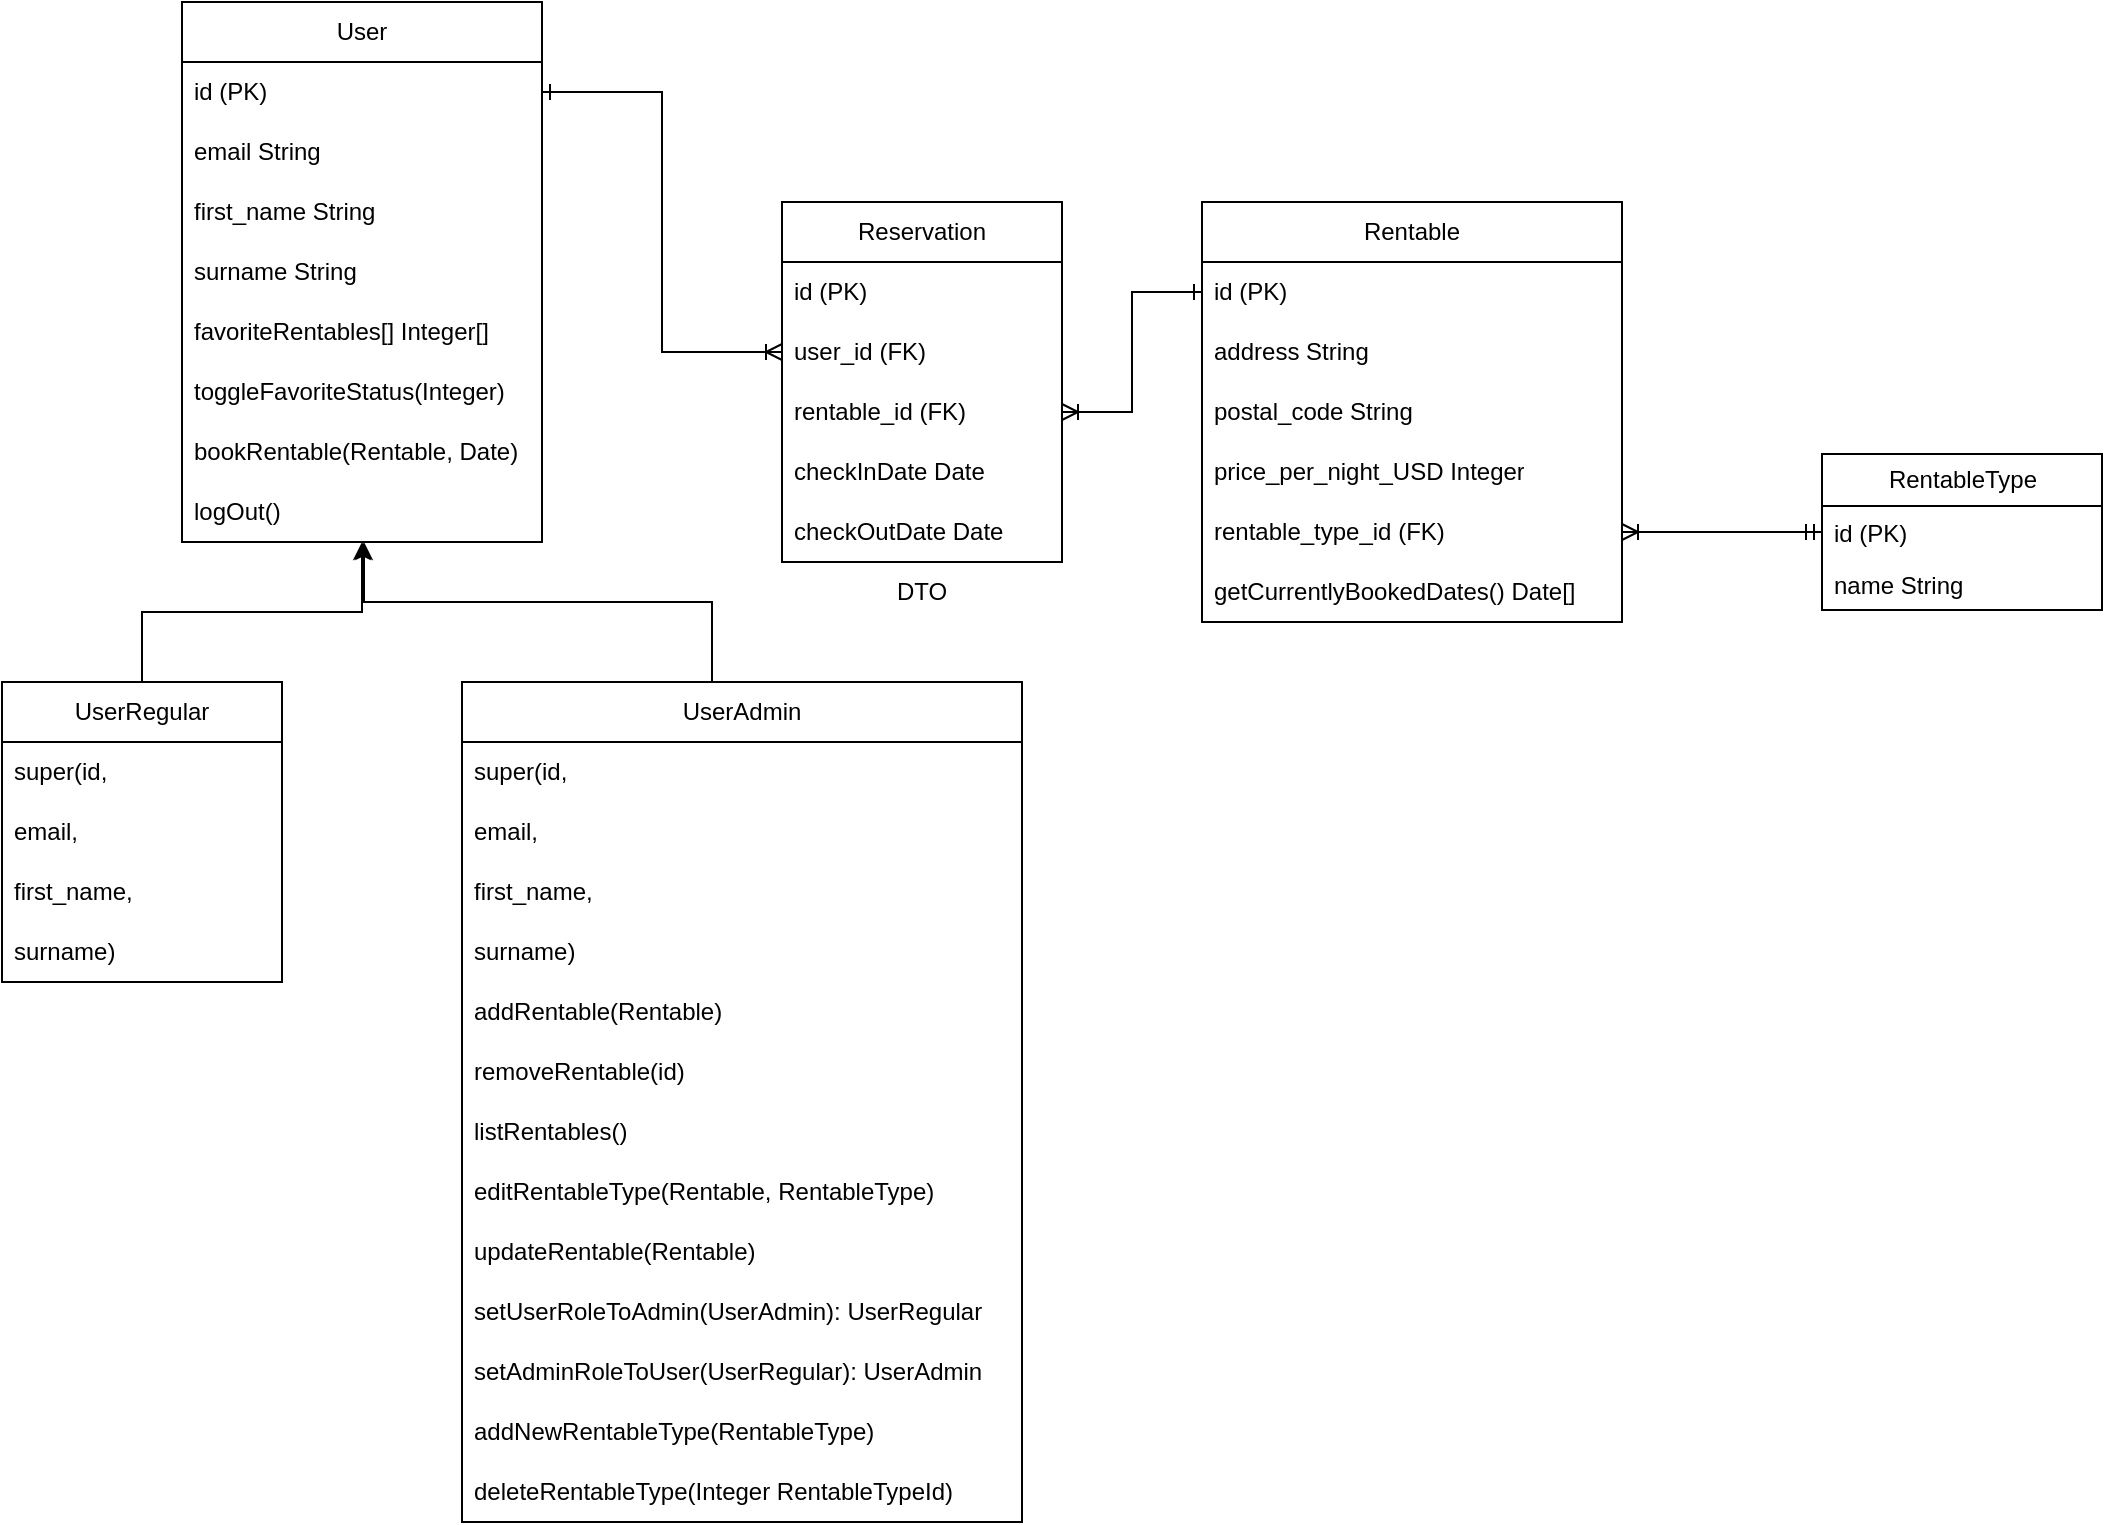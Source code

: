 <mxfile version="24.7.6">
  <diagram name="Page-1" id="QOJ2nBfWRXv_Y9j7rPhk">
    <mxGraphModel dx="1617" dy="446" grid="1" gridSize="10" guides="1" tooltips="1" connect="1" arrows="1" fold="1" page="1" pageScale="1" pageWidth="850" pageHeight="1100" math="0" shadow="0">
      <root>
        <mxCell id="0" />
        <mxCell id="1" parent="0" />
        <mxCell id="RXI8sYbah8MuAKGw9zJT-1" value="User" style="swimlane;fontStyle=0;childLayout=stackLayout;horizontal=1;startSize=30;horizontalStack=0;resizeParent=1;resizeParentMax=0;resizeLast=0;collapsible=1;marginBottom=0;whiteSpace=wrap;html=1;" vertex="1" parent="1">
          <mxGeometry x="20" y="100" width="180" height="270" as="geometry" />
        </mxCell>
        <mxCell id="RXI8sYbah8MuAKGw9zJT-2" value="id&amp;nbsp;(PK)" style="text;strokeColor=none;fillColor=none;align=left;verticalAlign=middle;spacingLeft=4;spacingRight=4;overflow=hidden;points=[[0,0.5],[1,0.5]];portConstraint=eastwest;rotatable=0;whiteSpace=wrap;html=1;" vertex="1" parent="RXI8sYbah8MuAKGw9zJT-1">
          <mxGeometry y="30" width="180" height="30" as="geometry" />
        </mxCell>
        <mxCell id="RXI8sYbah8MuAKGw9zJT-3" value="email String" style="text;strokeColor=none;fillColor=none;align=left;verticalAlign=middle;spacingLeft=4;spacingRight=4;overflow=hidden;points=[[0,0.5],[1,0.5]];portConstraint=eastwest;rotatable=0;whiteSpace=wrap;html=1;" vertex="1" parent="RXI8sYbah8MuAKGw9zJT-1">
          <mxGeometry y="60" width="180" height="30" as="geometry" />
        </mxCell>
        <mxCell id="RXI8sYbah8MuAKGw9zJT-4" value="first_name String" style="text;strokeColor=none;fillColor=none;align=left;verticalAlign=middle;spacingLeft=4;spacingRight=4;overflow=hidden;points=[[0,0.5],[1,0.5]];portConstraint=eastwest;rotatable=0;whiteSpace=wrap;html=1;" vertex="1" parent="RXI8sYbah8MuAKGw9zJT-1">
          <mxGeometry y="90" width="180" height="30" as="geometry" />
        </mxCell>
        <mxCell id="RXI8sYbah8MuAKGw9zJT-5" value="surname String" style="text;strokeColor=none;fillColor=none;align=left;verticalAlign=middle;spacingLeft=4;spacingRight=4;overflow=hidden;points=[[0,0.5],[1,0.5]];portConstraint=eastwest;rotatable=0;whiteSpace=wrap;html=1;" vertex="1" parent="RXI8sYbah8MuAKGw9zJT-1">
          <mxGeometry y="120" width="180" height="30" as="geometry" />
        </mxCell>
        <mxCell id="RXI8sYbah8MuAKGw9zJT-53" value="favoriteRentables[] Integer[]" style="text;strokeColor=none;fillColor=none;align=left;verticalAlign=middle;spacingLeft=4;spacingRight=4;overflow=hidden;points=[[0,0.5],[1,0.5]];portConstraint=eastwest;rotatable=0;whiteSpace=wrap;html=1;" vertex="1" parent="RXI8sYbah8MuAKGw9zJT-1">
          <mxGeometry y="150" width="180" height="30" as="geometry" />
        </mxCell>
        <mxCell id="RXI8sYbah8MuAKGw9zJT-59" value="toggleFavoriteStatus(Integer)" style="text;strokeColor=none;fillColor=none;align=left;verticalAlign=middle;spacingLeft=4;spacingRight=4;overflow=hidden;points=[[0,0.5],[1,0.5]];portConstraint=eastwest;rotatable=0;whiteSpace=wrap;html=1;" vertex="1" parent="RXI8sYbah8MuAKGw9zJT-1">
          <mxGeometry y="180" width="180" height="30" as="geometry" />
        </mxCell>
        <mxCell id="RXI8sYbah8MuAKGw9zJT-60" value="bookRentable(Rentable, Date)" style="text;strokeColor=none;fillColor=none;align=left;verticalAlign=middle;spacingLeft=4;spacingRight=4;overflow=hidden;points=[[0,0.5],[1,0.5]];portConstraint=eastwest;rotatable=0;whiteSpace=wrap;html=1;" vertex="1" parent="RXI8sYbah8MuAKGw9zJT-1">
          <mxGeometry y="210" width="180" height="30" as="geometry" />
        </mxCell>
        <mxCell id="RXI8sYbah8MuAKGw9zJT-62" value="logOut()" style="text;strokeColor=none;fillColor=none;align=left;verticalAlign=middle;spacingLeft=4;spacingRight=4;overflow=hidden;points=[[0,0.5],[1,0.5]];portConstraint=eastwest;rotatable=0;whiteSpace=wrap;html=1;" vertex="1" parent="RXI8sYbah8MuAKGw9zJT-1">
          <mxGeometry y="240" width="180" height="30" as="geometry" />
        </mxCell>
        <mxCell id="RXI8sYbah8MuAKGw9zJT-6" value="Rentable" style="swimlane;fontStyle=0;childLayout=stackLayout;horizontal=1;startSize=30;horizontalStack=0;resizeParent=1;resizeParentMax=0;resizeLast=0;collapsible=1;marginBottom=0;whiteSpace=wrap;html=1;" vertex="1" parent="1">
          <mxGeometry x="530" y="200" width="210" height="210" as="geometry" />
        </mxCell>
        <mxCell id="RXI8sYbah8MuAKGw9zJT-7" value="id&amp;nbsp;(PK)" style="text;strokeColor=none;fillColor=none;align=left;verticalAlign=middle;spacingLeft=4;spacingRight=4;overflow=hidden;points=[[0,0.5],[1,0.5]];portConstraint=eastwest;rotatable=0;whiteSpace=wrap;html=1;" vertex="1" parent="RXI8sYbah8MuAKGw9zJT-6">
          <mxGeometry y="30" width="210" height="30" as="geometry" />
        </mxCell>
        <mxCell id="RXI8sYbah8MuAKGw9zJT-8" value="address String" style="text;strokeColor=none;fillColor=none;align=left;verticalAlign=middle;spacingLeft=4;spacingRight=4;overflow=hidden;points=[[0,0.5],[1,0.5]];portConstraint=eastwest;rotatable=0;whiteSpace=wrap;html=1;" vertex="1" parent="RXI8sYbah8MuAKGw9zJT-6">
          <mxGeometry y="60" width="210" height="30" as="geometry" />
        </mxCell>
        <mxCell id="RXI8sYbah8MuAKGw9zJT-9" value="postal_code String" style="text;strokeColor=none;fillColor=none;align=left;verticalAlign=middle;spacingLeft=4;spacingRight=4;overflow=hidden;points=[[0,0.5],[1,0.5]];portConstraint=eastwest;rotatable=0;whiteSpace=wrap;html=1;" vertex="1" parent="RXI8sYbah8MuAKGw9zJT-6">
          <mxGeometry y="90" width="210" height="30" as="geometry" />
        </mxCell>
        <mxCell id="RXI8sYbah8MuAKGw9zJT-42" value="price_per_night_USD Integer" style="text;strokeColor=none;fillColor=none;align=left;verticalAlign=middle;spacingLeft=4;spacingRight=4;overflow=hidden;points=[[0,0.5],[1,0.5]];portConstraint=eastwest;rotatable=0;whiteSpace=wrap;html=1;" vertex="1" parent="RXI8sYbah8MuAKGw9zJT-6">
          <mxGeometry y="120" width="210" height="30" as="geometry" />
        </mxCell>
        <mxCell id="RXI8sYbah8MuAKGw9zJT-44" value="rentable_type_id (FK)" style="text;strokeColor=none;fillColor=none;align=left;verticalAlign=middle;spacingLeft=4;spacingRight=4;overflow=hidden;points=[[0,0.5],[1,0.5]];portConstraint=eastwest;rotatable=0;whiteSpace=wrap;html=1;" vertex="1" parent="RXI8sYbah8MuAKGw9zJT-6">
          <mxGeometry y="150" width="210" height="30" as="geometry" />
        </mxCell>
        <mxCell id="RXI8sYbah8MuAKGw9zJT-41" value="getCurrentlyBookedDates() Date[]" style="text;strokeColor=none;fillColor=none;align=left;verticalAlign=middle;spacingLeft=4;spacingRight=4;overflow=hidden;points=[[0,0.5],[1,0.5]];portConstraint=eastwest;rotatable=0;whiteSpace=wrap;html=1;" vertex="1" parent="RXI8sYbah8MuAKGw9zJT-6">
          <mxGeometry y="180" width="210" height="30" as="geometry" />
        </mxCell>
        <mxCell id="RXI8sYbah8MuAKGw9zJT-18" value="" style="edgeStyle=orthogonalEdgeStyle;rounded=0;orthogonalLoop=1;jettySize=auto;html=1;entryX=1;entryY=0.5;entryDx=0;entryDy=0;endArrow=ERone;endFill=0;startArrow=ERoneToMany;startFill=0;" edge="1" parent="1" source="RXI8sYbah8MuAKGw9zJT-13" target="RXI8sYbah8MuAKGw9zJT-2">
          <mxGeometry relative="1" as="geometry" />
        </mxCell>
        <mxCell id="RXI8sYbah8MuAKGw9zJT-19" value="" style="edgeStyle=orthogonalEdgeStyle;rounded=0;orthogonalLoop=1;jettySize=auto;html=1;entryX=0;entryY=0.5;entryDx=0;entryDy=0;endArrow=ERone;endFill=0;startArrow=ERoneToMany;startFill=0;" edge="1" parent="1" source="RXI8sYbah8MuAKGw9zJT-14" target="RXI8sYbah8MuAKGw9zJT-7">
          <mxGeometry relative="1" as="geometry" />
        </mxCell>
        <mxCell id="RXI8sYbah8MuAKGw9zJT-21" value="" style="group" vertex="1" connectable="0" parent="1">
          <mxGeometry x="320" y="200" width="140" height="210" as="geometry" />
        </mxCell>
        <mxCell id="RXI8sYbah8MuAKGw9zJT-11" value="Reservation" style="swimlane;fontStyle=0;childLayout=stackLayout;horizontal=1;startSize=30;horizontalStack=0;resizeParent=1;resizeParentMax=0;resizeLast=0;collapsible=1;marginBottom=0;whiteSpace=wrap;html=1;" vertex="1" parent="RXI8sYbah8MuAKGw9zJT-21">
          <mxGeometry width="140" height="180" as="geometry" />
        </mxCell>
        <mxCell id="RXI8sYbah8MuAKGw9zJT-12" value="id (PK)" style="text;strokeColor=none;fillColor=none;align=left;verticalAlign=middle;spacingLeft=4;spacingRight=4;overflow=hidden;points=[[0,0.5],[1,0.5]];portConstraint=eastwest;rotatable=0;whiteSpace=wrap;html=1;" vertex="1" parent="RXI8sYbah8MuAKGw9zJT-11">
          <mxGeometry y="30" width="140" height="30" as="geometry" />
        </mxCell>
        <mxCell id="RXI8sYbah8MuAKGw9zJT-13" value="user_id (FK)" style="text;strokeColor=none;fillColor=none;align=left;verticalAlign=middle;spacingLeft=4;spacingRight=4;overflow=hidden;points=[[0,0.5],[1,0.5]];portConstraint=eastwest;rotatable=0;whiteSpace=wrap;html=1;" vertex="1" parent="RXI8sYbah8MuAKGw9zJT-11">
          <mxGeometry y="60" width="140" height="30" as="geometry" />
        </mxCell>
        <mxCell id="RXI8sYbah8MuAKGw9zJT-14" value="rentable_id (FK)" style="text;strokeColor=none;fillColor=none;align=left;verticalAlign=middle;spacingLeft=4;spacingRight=4;overflow=hidden;points=[[0,0.5],[1,0.5]];portConstraint=eastwest;rotatable=0;whiteSpace=wrap;html=1;" vertex="1" parent="RXI8sYbah8MuAKGw9zJT-11">
          <mxGeometry y="90" width="140" height="30" as="geometry" />
        </mxCell>
        <mxCell id="RXI8sYbah8MuAKGw9zJT-16" value="checkInDate Date" style="text;strokeColor=none;fillColor=none;align=left;verticalAlign=middle;spacingLeft=4;spacingRight=4;overflow=hidden;points=[[0,0.5],[1,0.5]];portConstraint=eastwest;rotatable=0;whiteSpace=wrap;html=1;" vertex="1" parent="RXI8sYbah8MuAKGw9zJT-11">
          <mxGeometry y="120" width="140" height="30" as="geometry" />
        </mxCell>
        <mxCell id="RXI8sYbah8MuAKGw9zJT-17" value="checkOutDate Date" style="text;strokeColor=none;fillColor=none;align=left;verticalAlign=middle;spacingLeft=4;spacingRight=4;overflow=hidden;points=[[0,0.5],[1,0.5]];portConstraint=eastwest;rotatable=0;whiteSpace=wrap;html=1;" vertex="1" parent="RXI8sYbah8MuAKGw9zJT-11">
          <mxGeometry y="150" width="140" height="30" as="geometry" />
        </mxCell>
        <mxCell id="RXI8sYbah8MuAKGw9zJT-20" value="DTO" style="text;html=1;align=center;verticalAlign=middle;whiteSpace=wrap;rounded=0;" vertex="1" parent="RXI8sYbah8MuAKGw9zJT-21">
          <mxGeometry x="40" y="180" width="60" height="30" as="geometry" />
        </mxCell>
        <mxCell id="RXI8sYbah8MuAKGw9zJT-22" value="UserAdmin" style="swimlane;fontStyle=0;childLayout=stackLayout;horizontal=1;startSize=30;horizontalStack=0;resizeParent=1;resizeParentMax=0;resizeLast=0;collapsible=1;marginBottom=0;whiteSpace=wrap;html=1;" vertex="1" parent="1">
          <mxGeometry x="160" y="440" width="280" height="420" as="geometry" />
        </mxCell>
        <mxCell id="RXI8sYbah8MuAKGw9zJT-23" value="super(id," style="text;strokeColor=none;fillColor=none;align=left;verticalAlign=middle;spacingLeft=4;spacingRight=4;overflow=hidden;points=[[0,0.5],[1,0.5]];portConstraint=eastwest;rotatable=0;whiteSpace=wrap;html=1;" vertex="1" parent="RXI8sYbah8MuAKGw9zJT-22">
          <mxGeometry y="30" width="280" height="30" as="geometry" />
        </mxCell>
        <mxCell id="RXI8sYbah8MuAKGw9zJT-25" value="email," style="text;strokeColor=none;fillColor=none;align=left;verticalAlign=middle;spacingLeft=4;spacingRight=4;overflow=hidden;points=[[0,0.5],[1,0.5]];portConstraint=eastwest;rotatable=0;whiteSpace=wrap;html=1;" vertex="1" parent="RXI8sYbah8MuAKGw9zJT-22">
          <mxGeometry y="60" width="280" height="30" as="geometry" />
        </mxCell>
        <mxCell id="RXI8sYbah8MuAKGw9zJT-27" value="first_name," style="text;strokeColor=none;fillColor=none;align=left;verticalAlign=middle;spacingLeft=4;spacingRight=4;overflow=hidden;points=[[0,0.5],[1,0.5]];portConstraint=eastwest;rotatable=0;whiteSpace=wrap;html=1;" vertex="1" parent="RXI8sYbah8MuAKGw9zJT-22">
          <mxGeometry y="90" width="280" height="30" as="geometry" />
        </mxCell>
        <mxCell id="RXI8sYbah8MuAKGw9zJT-28" value="surname)" style="text;strokeColor=none;fillColor=none;align=left;verticalAlign=middle;spacingLeft=4;spacingRight=4;overflow=hidden;points=[[0,0.5],[1,0.5]];portConstraint=eastwest;rotatable=0;whiteSpace=wrap;html=1;" vertex="1" parent="RXI8sYbah8MuAKGw9zJT-22">
          <mxGeometry y="120" width="280" height="30" as="geometry" />
        </mxCell>
        <mxCell id="RXI8sYbah8MuAKGw9zJT-38" value="addRentable(Rentable)" style="text;strokeColor=none;fillColor=none;align=left;verticalAlign=middle;spacingLeft=4;spacingRight=4;overflow=hidden;points=[[0,0.5],[1,0.5]];portConstraint=eastwest;rotatable=0;whiteSpace=wrap;html=1;" vertex="1" parent="RXI8sYbah8MuAKGw9zJT-22">
          <mxGeometry y="150" width="280" height="30" as="geometry" />
        </mxCell>
        <mxCell id="RXI8sYbah8MuAKGw9zJT-39" value="removeRentable(id)" style="text;strokeColor=none;fillColor=none;align=left;verticalAlign=middle;spacingLeft=4;spacingRight=4;overflow=hidden;points=[[0,0.5],[1,0.5]];portConstraint=eastwest;rotatable=0;whiteSpace=wrap;html=1;" vertex="1" parent="RXI8sYbah8MuAKGw9zJT-22">
          <mxGeometry y="180" width="280" height="30" as="geometry" />
        </mxCell>
        <mxCell id="RXI8sYbah8MuAKGw9zJT-40" value="listRentables()" style="text;strokeColor=none;fillColor=none;align=left;verticalAlign=middle;spacingLeft=4;spacingRight=4;overflow=hidden;points=[[0,0.5],[1,0.5]];portConstraint=eastwest;rotatable=0;whiteSpace=wrap;html=1;" vertex="1" parent="RXI8sYbah8MuAKGw9zJT-22">
          <mxGeometry y="210" width="280" height="30" as="geometry" />
        </mxCell>
        <mxCell id="RXI8sYbah8MuAKGw9zJT-52" value="editRentableType(Rentable, RentableType)" style="text;strokeColor=none;fillColor=none;align=left;verticalAlign=middle;spacingLeft=4;spacingRight=4;overflow=hidden;points=[[0,0.5],[1,0.5]];portConstraint=eastwest;rotatable=0;whiteSpace=wrap;html=1;" vertex="1" parent="RXI8sYbah8MuAKGw9zJT-22">
          <mxGeometry y="240" width="280" height="30" as="geometry" />
        </mxCell>
        <mxCell id="RXI8sYbah8MuAKGw9zJT-57" value="updateRentable(Rentable)" style="text;strokeColor=none;fillColor=none;align=left;verticalAlign=middle;spacingLeft=4;spacingRight=4;overflow=hidden;points=[[0,0.5],[1,0.5]];portConstraint=eastwest;rotatable=0;whiteSpace=wrap;html=1;" vertex="1" parent="RXI8sYbah8MuAKGw9zJT-22">
          <mxGeometry y="270" width="280" height="30" as="geometry" />
        </mxCell>
        <mxCell id="RXI8sYbah8MuAKGw9zJT-54" value="setUserRoleToAdmin(UserAdmin): UserRegular" style="text;strokeColor=none;fillColor=none;align=left;verticalAlign=middle;spacingLeft=4;spacingRight=4;overflow=hidden;points=[[0,0.5],[1,0.5]];portConstraint=eastwest;rotatable=0;whiteSpace=wrap;html=1;" vertex="1" parent="RXI8sYbah8MuAKGw9zJT-22">
          <mxGeometry y="300" width="280" height="30" as="geometry" />
        </mxCell>
        <mxCell id="RXI8sYbah8MuAKGw9zJT-55" value="setAdminRoleToUser(UserRegular): UserAdmin" style="text;strokeColor=none;fillColor=none;align=left;verticalAlign=middle;spacingLeft=4;spacingRight=4;overflow=hidden;points=[[0,0.5],[1,0.5]];portConstraint=eastwest;rotatable=0;whiteSpace=wrap;html=1;" vertex="1" parent="RXI8sYbah8MuAKGw9zJT-22">
          <mxGeometry y="330" width="280" height="30" as="geometry" />
        </mxCell>
        <mxCell id="RXI8sYbah8MuAKGw9zJT-58" value="addNewRentableType(RentableType)" style="text;strokeColor=none;fillColor=none;align=left;verticalAlign=middle;spacingLeft=4;spacingRight=4;overflow=hidden;points=[[0,0.5],[1,0.5]];portConstraint=eastwest;rotatable=0;whiteSpace=wrap;html=1;" vertex="1" parent="RXI8sYbah8MuAKGw9zJT-22">
          <mxGeometry y="360" width="280" height="30" as="geometry" />
        </mxCell>
        <mxCell id="RXI8sYbah8MuAKGw9zJT-61" value="deleteRentableType(Integer RentableTypeId)" style="text;strokeColor=none;fillColor=none;align=left;verticalAlign=middle;spacingLeft=4;spacingRight=4;overflow=hidden;points=[[0,0.5],[1,0.5]];portConstraint=eastwest;rotatable=0;whiteSpace=wrap;html=1;" vertex="1" parent="RXI8sYbah8MuAKGw9zJT-22">
          <mxGeometry y="390" width="280" height="30" as="geometry" />
        </mxCell>
        <mxCell id="RXI8sYbah8MuAKGw9zJT-35" style="edgeStyle=orthogonalEdgeStyle;rounded=0;orthogonalLoop=1;jettySize=auto;html=1;" edge="1" parent="1" source="RXI8sYbah8MuAKGw9zJT-29">
          <mxGeometry relative="1" as="geometry">
            <mxPoint x="110" y="370" as="targetPoint" />
            <Array as="points">
              <mxPoint y="405" />
              <mxPoint x="110" y="405" />
            </Array>
          </mxGeometry>
        </mxCell>
        <mxCell id="RXI8sYbah8MuAKGw9zJT-29" value="UserRegular" style="swimlane;fontStyle=0;childLayout=stackLayout;horizontal=1;startSize=30;horizontalStack=0;resizeParent=1;resizeParentMax=0;resizeLast=0;collapsible=1;marginBottom=0;whiteSpace=wrap;html=1;" vertex="1" parent="1">
          <mxGeometry x="-70" y="440" width="140" height="150" as="geometry" />
        </mxCell>
        <mxCell id="RXI8sYbah8MuAKGw9zJT-30" value="super(id," style="text;strokeColor=none;fillColor=none;align=left;verticalAlign=middle;spacingLeft=4;spacingRight=4;overflow=hidden;points=[[0,0.5],[1,0.5]];portConstraint=eastwest;rotatable=0;whiteSpace=wrap;html=1;" vertex="1" parent="RXI8sYbah8MuAKGw9zJT-29">
          <mxGeometry y="30" width="140" height="30" as="geometry" />
        </mxCell>
        <mxCell id="RXI8sYbah8MuAKGw9zJT-31" value="email," style="text;strokeColor=none;fillColor=none;align=left;verticalAlign=middle;spacingLeft=4;spacingRight=4;overflow=hidden;points=[[0,0.5],[1,0.5]];portConstraint=eastwest;rotatable=0;whiteSpace=wrap;html=1;" vertex="1" parent="RXI8sYbah8MuAKGw9zJT-29">
          <mxGeometry y="60" width="140" height="30" as="geometry" />
        </mxCell>
        <mxCell id="RXI8sYbah8MuAKGw9zJT-32" value="first_name," style="text;strokeColor=none;fillColor=none;align=left;verticalAlign=middle;spacingLeft=4;spacingRight=4;overflow=hidden;points=[[0,0.5],[1,0.5]];portConstraint=eastwest;rotatable=0;whiteSpace=wrap;html=1;" vertex="1" parent="RXI8sYbah8MuAKGw9zJT-29">
          <mxGeometry y="90" width="140" height="30" as="geometry" />
        </mxCell>
        <mxCell id="RXI8sYbah8MuAKGw9zJT-33" value="surname)" style="text;strokeColor=none;fillColor=none;align=left;verticalAlign=middle;spacingLeft=4;spacingRight=4;overflow=hidden;points=[[0,0.5],[1,0.5]];portConstraint=eastwest;rotatable=0;whiteSpace=wrap;html=1;" vertex="1" parent="RXI8sYbah8MuAKGw9zJT-29">
          <mxGeometry y="120" width="140" height="30" as="geometry" />
        </mxCell>
        <mxCell id="RXI8sYbah8MuAKGw9zJT-37" style="edgeStyle=orthogonalEdgeStyle;rounded=0;orthogonalLoop=1;jettySize=auto;html=1;" edge="1" parent="1" source="RXI8sYbah8MuAKGw9zJT-22" target="RXI8sYbah8MuAKGw9zJT-1">
          <mxGeometry relative="1" as="geometry">
            <mxPoint x="110" y="380" as="targetPoint" />
            <Array as="points">
              <mxPoint x="285" y="400" />
              <mxPoint x="111" y="400" />
            </Array>
          </mxGeometry>
        </mxCell>
        <mxCell id="RXI8sYbah8MuAKGw9zJT-45" value="RentableType" style="swimlane;fontStyle=0;childLayout=stackLayout;horizontal=1;startSize=26;fillColor=none;horizontalStack=0;resizeParent=1;resizeParentMax=0;resizeLast=0;collapsible=1;marginBottom=0;html=1;" vertex="1" parent="1">
          <mxGeometry x="840" y="326" width="140" height="78" as="geometry" />
        </mxCell>
        <mxCell id="RXI8sYbah8MuAKGw9zJT-46" value="id (PK)" style="text;strokeColor=none;fillColor=none;align=left;verticalAlign=top;spacingLeft=4;spacingRight=4;overflow=hidden;rotatable=0;points=[[0,0.5],[1,0.5]];portConstraint=eastwest;whiteSpace=wrap;html=1;" vertex="1" parent="RXI8sYbah8MuAKGw9zJT-45">
          <mxGeometry y="26" width="140" height="26" as="geometry" />
        </mxCell>
        <mxCell id="RXI8sYbah8MuAKGw9zJT-47" value="name String" style="text;strokeColor=none;fillColor=none;align=left;verticalAlign=top;spacingLeft=4;spacingRight=4;overflow=hidden;rotatable=0;points=[[0,0.5],[1,0.5]];portConstraint=eastwest;whiteSpace=wrap;html=1;" vertex="1" parent="RXI8sYbah8MuAKGw9zJT-45">
          <mxGeometry y="52" width="140" height="26" as="geometry" />
        </mxCell>
        <mxCell id="RXI8sYbah8MuAKGw9zJT-51" style="edgeStyle=orthogonalEdgeStyle;rounded=0;orthogonalLoop=1;jettySize=auto;html=1;endArrow=ERmandOne;endFill=0;startArrow=ERoneToMany;startFill=0;" edge="1" parent="1" source="RXI8sYbah8MuAKGw9zJT-44" target="RXI8sYbah8MuAKGw9zJT-45">
          <mxGeometry relative="1" as="geometry" />
        </mxCell>
      </root>
    </mxGraphModel>
  </diagram>
</mxfile>
